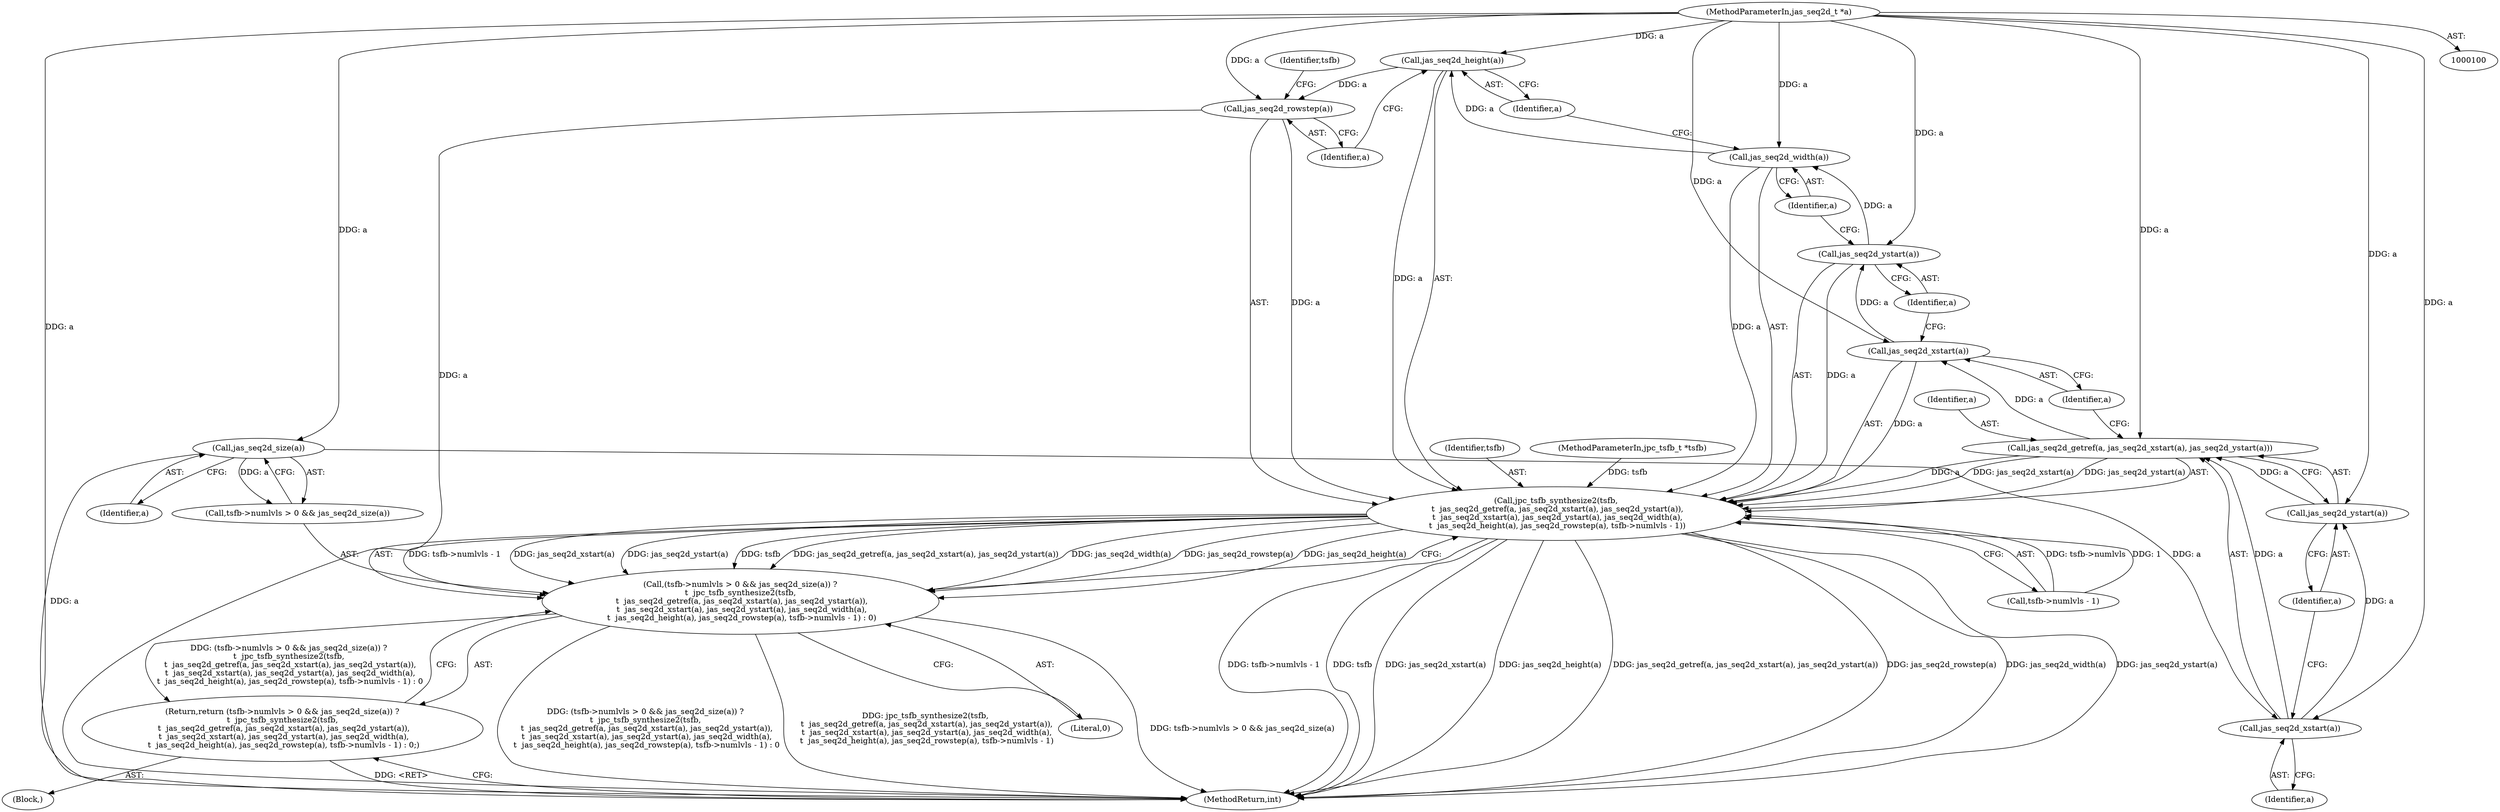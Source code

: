 digraph "0_jasper_2e82fa00466ae525339754bb3ab0a0474a31d4bd_0@pointer" {
"1000128" [label="(Call,jas_seq2d_height(a))"];
"1000126" [label="(Call,jas_seq2d_width(a))"];
"1000124" [label="(Call,jas_seq2d_ystart(a))"];
"1000122" [label="(Call,jas_seq2d_xstart(a))"];
"1000116" [label="(Call,jas_seq2d_getref(a, jas_seq2d_xstart(a), jas_seq2d_ystart(a)))"];
"1000120" [label="(Call,jas_seq2d_ystart(a))"];
"1000118" [label="(Call,jas_seq2d_xstart(a))"];
"1000112" [label="(Call,jas_seq2d_size(a))"];
"1000102" [label="(MethodParameterIn,jas_seq2d_t *a)"];
"1000114" [label="(Call,jpc_tsfb_synthesize2(tsfb,\n \t  jas_seq2d_getref(a, jas_seq2d_xstart(a), jas_seq2d_ystart(a)),\n \t  jas_seq2d_xstart(a), jas_seq2d_ystart(a), jas_seq2d_width(a),\n \t  jas_seq2d_height(a), jas_seq2d_rowstep(a), tsfb->numlvls - 1))"];
"1000105" [label="(Call,(tsfb->numlvls > 0 && jas_seq2d_size(a)) ?\n\t  jpc_tsfb_synthesize2(tsfb,\n \t  jas_seq2d_getref(a, jas_seq2d_xstart(a), jas_seq2d_ystart(a)),\n \t  jas_seq2d_xstart(a), jas_seq2d_ystart(a), jas_seq2d_width(a),\n \t  jas_seq2d_height(a), jas_seq2d_rowstep(a), tsfb->numlvls - 1) : 0)"];
"1000104" [label="(Return,return (tsfb->numlvls > 0 && jas_seq2d_size(a)) ?\n\t  jpc_tsfb_synthesize2(tsfb,\n \t  jas_seq2d_getref(a, jas_seq2d_xstart(a), jas_seq2d_ystart(a)),\n \t  jas_seq2d_xstart(a), jas_seq2d_ystart(a), jas_seq2d_width(a),\n \t  jas_seq2d_height(a), jas_seq2d_rowstep(a), tsfb->numlvls - 1) : 0;)"];
"1000130" [label="(Call,jas_seq2d_rowstep(a))"];
"1000113" [label="(Identifier,a)"];
"1000115" [label="(Identifier,tsfb)"];
"1000106" [label="(Call,tsfb->numlvls > 0 && jas_seq2d_size(a))"];
"1000126" [label="(Call,jas_seq2d_width(a))"];
"1000122" [label="(Call,jas_seq2d_xstart(a))"];
"1000123" [label="(Identifier,a)"];
"1000118" [label="(Call,jas_seq2d_xstart(a))"];
"1000138" [label="(MethodReturn,int)"];
"1000130" [label="(Call,jas_seq2d_rowstep(a))"];
"1000104" [label="(Return,return (tsfb->numlvls > 0 && jas_seq2d_size(a)) ?\n\t  jpc_tsfb_synthesize2(tsfb,\n \t  jas_seq2d_getref(a, jas_seq2d_xstart(a), jas_seq2d_ystart(a)),\n \t  jas_seq2d_xstart(a), jas_seq2d_ystart(a), jas_seq2d_width(a),\n \t  jas_seq2d_height(a), jas_seq2d_rowstep(a), tsfb->numlvls - 1) : 0;)"];
"1000102" [label="(MethodParameterIn,jas_seq2d_t *a)"];
"1000134" [label="(Identifier,tsfb)"];
"1000137" [label="(Literal,0)"];
"1000125" [label="(Identifier,a)"];
"1000116" [label="(Call,jas_seq2d_getref(a, jas_seq2d_xstart(a), jas_seq2d_ystart(a)))"];
"1000121" [label="(Identifier,a)"];
"1000105" [label="(Call,(tsfb->numlvls > 0 && jas_seq2d_size(a)) ?\n\t  jpc_tsfb_synthesize2(tsfb,\n \t  jas_seq2d_getref(a, jas_seq2d_xstart(a), jas_seq2d_ystart(a)),\n \t  jas_seq2d_xstart(a), jas_seq2d_ystart(a), jas_seq2d_width(a),\n \t  jas_seq2d_height(a), jas_seq2d_rowstep(a), tsfb->numlvls - 1) : 0)"];
"1000120" [label="(Call,jas_seq2d_ystart(a))"];
"1000114" [label="(Call,jpc_tsfb_synthesize2(tsfb,\n \t  jas_seq2d_getref(a, jas_seq2d_xstart(a), jas_seq2d_ystart(a)),\n \t  jas_seq2d_xstart(a), jas_seq2d_ystart(a), jas_seq2d_width(a),\n \t  jas_seq2d_height(a), jas_seq2d_rowstep(a), tsfb->numlvls - 1))"];
"1000103" [label="(Block,)"];
"1000117" [label="(Identifier,a)"];
"1000129" [label="(Identifier,a)"];
"1000119" [label="(Identifier,a)"];
"1000127" [label="(Identifier,a)"];
"1000101" [label="(MethodParameterIn,jpc_tsfb_t *tsfb)"];
"1000132" [label="(Call,tsfb->numlvls - 1)"];
"1000131" [label="(Identifier,a)"];
"1000128" [label="(Call,jas_seq2d_height(a))"];
"1000112" [label="(Call,jas_seq2d_size(a))"];
"1000124" [label="(Call,jas_seq2d_ystart(a))"];
"1000128" -> "1000114"  [label="AST: "];
"1000128" -> "1000129"  [label="CFG: "];
"1000129" -> "1000128"  [label="AST: "];
"1000131" -> "1000128"  [label="CFG: "];
"1000128" -> "1000114"  [label="DDG: a"];
"1000126" -> "1000128"  [label="DDG: a"];
"1000102" -> "1000128"  [label="DDG: a"];
"1000128" -> "1000130"  [label="DDG: a"];
"1000126" -> "1000114"  [label="AST: "];
"1000126" -> "1000127"  [label="CFG: "];
"1000127" -> "1000126"  [label="AST: "];
"1000129" -> "1000126"  [label="CFG: "];
"1000126" -> "1000114"  [label="DDG: a"];
"1000124" -> "1000126"  [label="DDG: a"];
"1000102" -> "1000126"  [label="DDG: a"];
"1000124" -> "1000114"  [label="AST: "];
"1000124" -> "1000125"  [label="CFG: "];
"1000125" -> "1000124"  [label="AST: "];
"1000127" -> "1000124"  [label="CFG: "];
"1000124" -> "1000114"  [label="DDG: a"];
"1000122" -> "1000124"  [label="DDG: a"];
"1000102" -> "1000124"  [label="DDG: a"];
"1000122" -> "1000114"  [label="AST: "];
"1000122" -> "1000123"  [label="CFG: "];
"1000123" -> "1000122"  [label="AST: "];
"1000125" -> "1000122"  [label="CFG: "];
"1000122" -> "1000114"  [label="DDG: a"];
"1000116" -> "1000122"  [label="DDG: a"];
"1000102" -> "1000122"  [label="DDG: a"];
"1000116" -> "1000114"  [label="AST: "];
"1000116" -> "1000120"  [label="CFG: "];
"1000117" -> "1000116"  [label="AST: "];
"1000118" -> "1000116"  [label="AST: "];
"1000120" -> "1000116"  [label="AST: "];
"1000123" -> "1000116"  [label="CFG: "];
"1000116" -> "1000114"  [label="DDG: a"];
"1000116" -> "1000114"  [label="DDG: jas_seq2d_xstart(a)"];
"1000116" -> "1000114"  [label="DDG: jas_seq2d_ystart(a)"];
"1000120" -> "1000116"  [label="DDG: a"];
"1000102" -> "1000116"  [label="DDG: a"];
"1000118" -> "1000116"  [label="DDG: a"];
"1000120" -> "1000121"  [label="CFG: "];
"1000121" -> "1000120"  [label="AST: "];
"1000118" -> "1000120"  [label="DDG: a"];
"1000102" -> "1000120"  [label="DDG: a"];
"1000118" -> "1000119"  [label="CFG: "];
"1000119" -> "1000118"  [label="AST: "];
"1000121" -> "1000118"  [label="CFG: "];
"1000112" -> "1000118"  [label="DDG: a"];
"1000102" -> "1000118"  [label="DDG: a"];
"1000112" -> "1000106"  [label="AST: "];
"1000112" -> "1000113"  [label="CFG: "];
"1000113" -> "1000112"  [label="AST: "];
"1000106" -> "1000112"  [label="CFG: "];
"1000112" -> "1000138"  [label="DDG: a"];
"1000112" -> "1000106"  [label="DDG: a"];
"1000102" -> "1000112"  [label="DDG: a"];
"1000102" -> "1000100"  [label="AST: "];
"1000102" -> "1000138"  [label="DDG: a"];
"1000102" -> "1000130"  [label="DDG: a"];
"1000114" -> "1000105"  [label="AST: "];
"1000114" -> "1000132"  [label="CFG: "];
"1000115" -> "1000114"  [label="AST: "];
"1000130" -> "1000114"  [label="AST: "];
"1000132" -> "1000114"  [label="AST: "];
"1000105" -> "1000114"  [label="CFG: "];
"1000114" -> "1000138"  [label="DDG: tsfb->numlvls - 1"];
"1000114" -> "1000138"  [label="DDG: tsfb"];
"1000114" -> "1000138"  [label="DDG: jas_seq2d_xstart(a)"];
"1000114" -> "1000138"  [label="DDG: jas_seq2d_height(a)"];
"1000114" -> "1000138"  [label="DDG: jas_seq2d_getref(a, jas_seq2d_xstart(a), jas_seq2d_ystart(a))"];
"1000114" -> "1000138"  [label="DDG: jas_seq2d_rowstep(a)"];
"1000114" -> "1000138"  [label="DDG: jas_seq2d_width(a)"];
"1000114" -> "1000138"  [label="DDG: jas_seq2d_ystart(a)"];
"1000114" -> "1000105"  [label="DDG: tsfb->numlvls - 1"];
"1000114" -> "1000105"  [label="DDG: jas_seq2d_xstart(a)"];
"1000114" -> "1000105"  [label="DDG: jas_seq2d_ystart(a)"];
"1000114" -> "1000105"  [label="DDG: tsfb"];
"1000114" -> "1000105"  [label="DDG: jas_seq2d_getref(a, jas_seq2d_xstart(a), jas_seq2d_ystart(a))"];
"1000114" -> "1000105"  [label="DDG: jas_seq2d_width(a)"];
"1000114" -> "1000105"  [label="DDG: jas_seq2d_rowstep(a)"];
"1000114" -> "1000105"  [label="DDG: jas_seq2d_height(a)"];
"1000101" -> "1000114"  [label="DDG: tsfb"];
"1000130" -> "1000114"  [label="DDG: a"];
"1000132" -> "1000114"  [label="DDG: tsfb->numlvls"];
"1000132" -> "1000114"  [label="DDG: 1"];
"1000105" -> "1000104"  [label="AST: "];
"1000105" -> "1000137"  [label="CFG: "];
"1000106" -> "1000105"  [label="AST: "];
"1000137" -> "1000105"  [label="AST: "];
"1000104" -> "1000105"  [label="CFG: "];
"1000105" -> "1000138"  [label="DDG: (tsfb->numlvls > 0 && jas_seq2d_size(a)) ?\n\t  jpc_tsfb_synthesize2(tsfb,\n \t  jas_seq2d_getref(a, jas_seq2d_xstart(a), jas_seq2d_ystart(a)),\n \t  jas_seq2d_xstart(a), jas_seq2d_ystart(a), jas_seq2d_width(a),\n \t  jas_seq2d_height(a), jas_seq2d_rowstep(a), tsfb->numlvls - 1) : 0"];
"1000105" -> "1000138"  [label="DDG: jpc_tsfb_synthesize2(tsfb,\n \t  jas_seq2d_getref(a, jas_seq2d_xstart(a), jas_seq2d_ystart(a)),\n \t  jas_seq2d_xstart(a), jas_seq2d_ystart(a), jas_seq2d_width(a),\n \t  jas_seq2d_height(a), jas_seq2d_rowstep(a), tsfb->numlvls - 1)"];
"1000105" -> "1000138"  [label="DDG: tsfb->numlvls > 0 && jas_seq2d_size(a)"];
"1000105" -> "1000104"  [label="DDG: (tsfb->numlvls > 0 && jas_seq2d_size(a)) ?\n\t  jpc_tsfb_synthesize2(tsfb,\n \t  jas_seq2d_getref(a, jas_seq2d_xstart(a), jas_seq2d_ystart(a)),\n \t  jas_seq2d_xstart(a), jas_seq2d_ystart(a), jas_seq2d_width(a),\n \t  jas_seq2d_height(a), jas_seq2d_rowstep(a), tsfb->numlvls - 1) : 0"];
"1000104" -> "1000103"  [label="AST: "];
"1000138" -> "1000104"  [label="CFG: "];
"1000104" -> "1000138"  [label="DDG: <RET>"];
"1000130" -> "1000131"  [label="CFG: "];
"1000131" -> "1000130"  [label="AST: "];
"1000134" -> "1000130"  [label="CFG: "];
"1000130" -> "1000138"  [label="DDG: a"];
}
